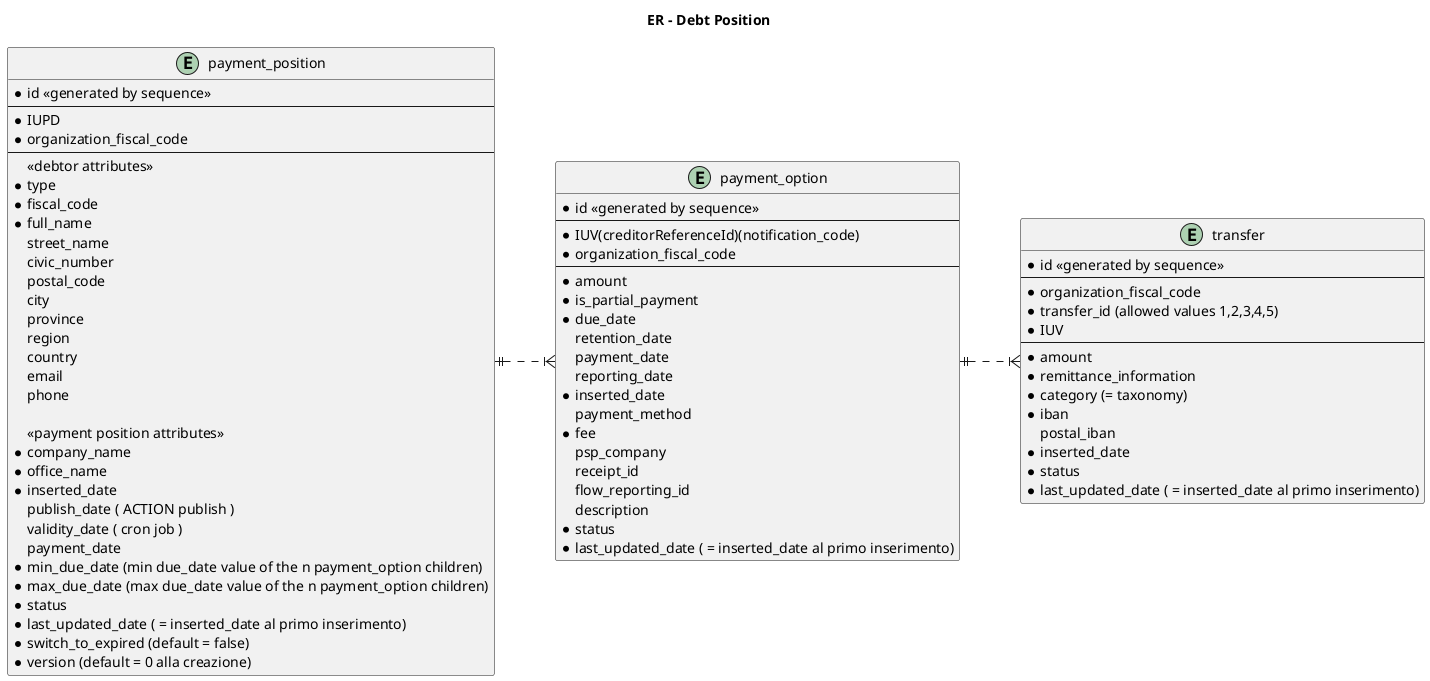 @startuml ER-debtPosition
left to right direction

title ER - Debt Position


entity payment_position {
  * id <<generated by sequence>>
  --
  * IUPD
  * organization_fiscal_code
  --
  <<debtor attributes>>
  * type
  * fiscal_code
  * full_name
  street_name
  civic_number
  postal_code
  city
  province
  region
  country
  email
  phone
  
  <<payment position attributes>>
  * company_name
  * office_name
  * inserted_date 
    publish_date ( ACTION publish )
    validity_date ( cron job )
    payment_date
  * min_due_date (min due_date value of the n payment_option children) 
  * max_due_date (max due_date value of the n payment_option children) 
  * status 
  * last_updated_date ( = inserted_date al primo inserimento)
  * switch_to_expired (default = false)
  * version (default = 0 alla creazione)
}


entity payment_option {
  * id <<generated by sequence>>
  --
  * IUV(creditorReferenceId)(notification_code)
  * organization_fiscal_code
  --
  * amount
  * is_partial_payment
  * due_date
    retention_date
    payment_date
    reporting_date
  * inserted_date
    payment_method
  * fee
    psp_company
    receipt_id
    flow_reporting_id
    description
  * status
  * last_updated_date ( = inserted_date al primo inserimento)
}


entity transfer {
  * id <<generated by sequence>>
  --
  * organization_fiscal_code
  * transfer_id (allowed values 1,2,3,4,5)
  * IUV
  --
  * amount
  * remittance_information
  * category (= taxonomy)
  * iban
    postal_iban
  * inserted_date
  * status
  * last_updated_date ( = inserted_date al primo inserimento) 
}

payment_position ||..|{ payment_option
payment_option ||..|{ transfer
@enduml